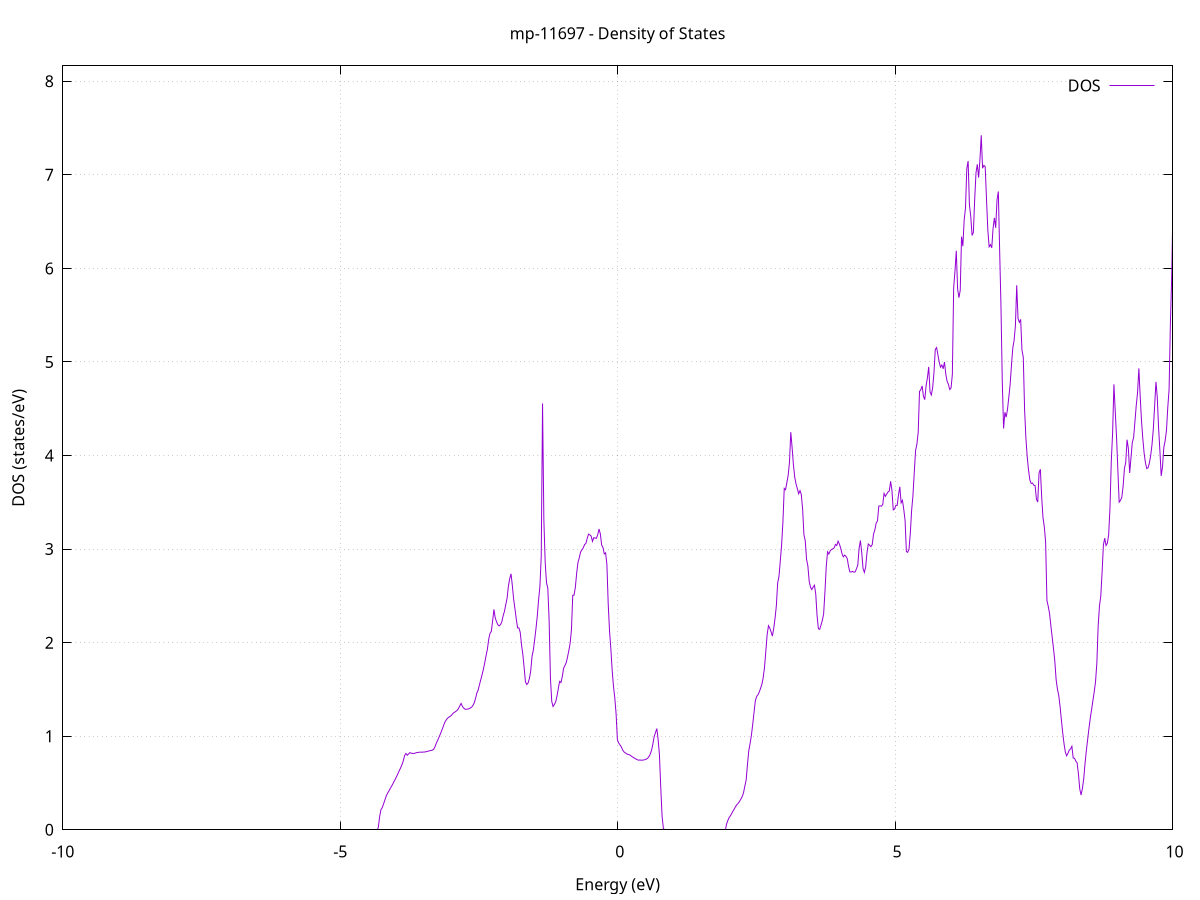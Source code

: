 set title 'mp-11697 - Density of States'
set xlabel 'Energy (eV)'
set ylabel 'DOS (states/eV)'
set grid
set xrange [-10:10]
set yrange [0:8.165]
set xzeroaxis lt -1
set terminal png size 800,600
set output 'mp-11697_dos_gnuplot.png'
plot '-' using 1:2 with lines title 'DOS'
-28.624600 0.000000
-28.600900 0.000000
-28.577200 0.000000
-28.553600 0.000000
-28.529900 0.000000
-28.506200 0.000000
-28.482500 0.000000
-28.458900 0.000000
-28.435200 0.000000
-28.411500 0.000000
-28.387800 0.000000
-28.364200 0.000000
-28.340500 0.000000
-28.316800 0.000000
-28.293200 0.000000
-28.269500 0.000000
-28.245800 0.000000
-28.222100 0.000000
-28.198500 0.000000
-28.174800 0.000000
-28.151100 0.000000
-28.127400 0.000000
-28.103800 0.000000
-28.080100 0.000000
-28.056400 0.000000
-28.032800 0.000000
-28.009100 0.000000
-27.985400 0.000000
-27.961700 0.000000
-27.938100 0.000000
-27.914400 0.000000
-27.890700 0.000000
-27.867000 0.000000
-27.843400 0.000000
-27.819700 0.000000
-27.796000 0.000000
-27.772400 0.000000
-27.748700 0.000000
-27.725000 0.000000
-27.701300 0.000000
-27.677700 0.000000
-27.654000 0.000000
-27.630300 0.000000
-27.606600 0.000000
-27.583000 0.000000
-27.559300 0.000000
-27.535600 0.000000
-27.512000 0.000000
-27.488300 0.000000
-27.464600 0.000000
-27.440900 0.000000
-27.417300 0.000000
-27.393600 0.000000
-27.369900 0.000000
-27.346200 0.000000
-27.322600 0.000000
-27.298900 0.000000
-27.275200 0.000000
-27.251600 0.000000
-27.227900 0.000000
-27.204200 0.000000
-27.180500 0.000000
-27.156900 0.000000
-27.133200 0.000000
-27.109500 0.000000
-27.085800 0.000000
-27.062200 0.000000
-27.038500 0.000000
-27.014800 0.000000
-26.991200 0.000000
-26.967500 0.000000
-26.943800 0.000000
-26.920100 0.000000
-26.896500 0.000000
-26.872800 0.000000
-26.849100 0.000000
-26.825400 0.000000
-26.801800 0.000000
-26.778100 0.000000
-26.754400 0.000000
-26.730800 0.000000
-26.707100 0.000000
-26.683400 0.000000
-26.659700 0.000000
-26.636100 0.000000
-26.612400 0.000000
-26.588700 0.000000
-26.565000 0.000000
-26.541400 0.000000
-26.517700 0.000000
-26.494000 0.000000
-26.470400 52.303200
-26.446700 75.667000
-26.423000 223.921600
-26.399300 141.230200
-26.375700 0.000000
-26.352000 0.000000
-26.328300 0.000000
-26.304600 0.000000
-26.281000 0.000000
-26.257300 0.000000
-26.233600 0.000000
-26.210000 0.000000
-26.186300 0.000000
-26.162600 0.000000
-26.138900 0.000000
-26.115300 0.000000
-26.091600 0.000000
-26.067900 0.000000
-26.044200 0.000000
-26.020600 0.000000
-25.996900 0.000000
-25.973200 0.000000
-25.949600 0.000000
-25.925900 0.000000
-25.902200 0.000000
-25.878500 0.000000
-25.854900 0.000000
-25.831200 0.000000
-25.807500 0.000000
-25.783800 0.000000
-25.760200 0.000000
-25.736500 0.000000
-25.712800 0.000000
-25.689100 0.000000
-25.665500 0.000000
-25.641800 0.000000
-25.618100 0.000000
-25.594500 0.000000
-25.570800 0.000000
-25.547100 0.000000
-25.523400 0.000000
-25.499800 0.000000
-25.476100 0.000000
-25.452400 0.000000
-25.428700 0.000000
-25.405100 0.000000
-25.381400 0.000000
-25.357700 0.000000
-25.334100 0.000000
-25.310400 0.000000
-25.286700 0.000000
-25.263000 0.000000
-25.239400 0.000000
-25.215700 0.000000
-25.192000 0.000000
-25.168300 0.000000
-25.144700 0.000000
-25.121000 0.000000
-25.097300 0.000000
-25.073700 0.000000
-25.050000 0.000000
-25.026300 0.000000
-25.002600 0.000000
-24.979000 0.000000
-24.955300 0.000000
-24.931600 0.000000
-24.907900 0.000000
-24.884300 0.000000
-24.860600 0.000000
-24.836900 0.000000
-24.813300 0.000000
-24.789600 0.000000
-24.765900 0.000000
-24.742200 0.000000
-24.718600 0.000000
-24.694900 0.000000
-24.671200 0.000000
-24.647500 0.000000
-24.623900 0.000000
-24.600200 0.000000
-24.576500 0.000000
-24.552900 0.000000
-24.529200 0.000000
-24.505500 0.000000
-24.481800 0.000000
-24.458200 0.000000
-24.434500 0.000000
-24.410800 0.000000
-24.387100 0.000000
-24.363500 0.000000
-24.339800 0.000000
-24.316100 0.000000
-24.292500 0.000000
-24.268800 0.000000
-24.245100 0.000000
-24.221400 0.000000
-24.197800 0.000000
-24.174100 0.000000
-24.150400 0.000000
-24.126700 0.000000
-24.103100 0.000000
-24.079400 0.000000
-24.055700 0.000000
-24.032100 0.000000
-24.008400 0.000000
-23.984700 0.000000
-23.961000 0.000000
-23.937400 0.000000
-23.913700 0.000000
-23.890000 0.000000
-23.866300 0.000000
-23.842700 0.000000
-23.819000 0.000000
-23.795300 0.000000
-23.771700 0.000000
-23.748000 0.000000
-23.724300 0.000000
-23.700600 0.000000
-23.677000 0.000000
-23.653300 0.000000
-23.629600 0.000000
-23.605900 0.000000
-23.582300 0.000000
-23.558600 0.000000
-23.534900 0.000000
-23.511300 0.000000
-23.487600 0.000000
-23.463900 0.000000
-23.440200 0.000000
-23.416600 0.000000
-23.392900 0.000000
-23.369200 0.000000
-23.345500 0.000000
-23.321900 0.000000
-23.298200 0.000000
-23.274500 0.000000
-23.250900 0.000000
-23.227200 0.000000
-23.203500 0.000000
-23.179800 0.000000
-23.156200 0.000000
-23.132500 0.000000
-23.108800 0.000000
-23.085100 0.000000
-23.061500 0.000000
-23.037800 0.000000
-23.014100 0.000000
-22.990500 0.000000
-22.966800 0.000000
-22.943100 0.000000
-22.919400 0.000000
-22.895800 0.000000
-22.872100 0.000000
-22.848400 0.000000
-22.824700 0.000000
-22.801100 0.000000
-22.777400 0.000000
-22.753700 0.000000
-22.730000 0.000000
-22.706400 0.000000
-22.682700 0.000000
-22.659000 0.000000
-22.635400 0.000000
-22.611700 0.000000
-22.588000 0.000000
-22.564300 0.000000
-22.540700 0.000000
-22.517000 0.000000
-22.493300 0.000000
-22.469600 0.000000
-22.446000 0.000000
-22.422300 0.000000
-22.398600 0.000000
-22.375000 0.000000
-22.351300 0.000000
-22.327600 0.000000
-22.303900 0.000000
-22.280300 0.000000
-22.256600 0.000000
-22.232900 0.000000
-22.209200 0.000000
-22.185600 0.000000
-22.161900 0.000000
-22.138200 0.000000
-22.114600 0.000000
-22.090900 0.000000
-22.067200 0.000000
-22.043500 0.000000
-22.019900 0.000000
-21.996200 0.000000
-21.972500 0.000000
-21.948800 0.000000
-21.925200 0.000000
-21.901500 0.000000
-21.877800 0.000000
-21.854200 0.000000
-21.830500 0.000000
-21.806800 0.000000
-21.783100 0.000000
-21.759500 0.000000
-21.735800 0.000000
-21.712100 0.000000
-21.688400 0.000000
-21.664800 0.000000
-21.641100 0.000000
-21.617400 0.000000
-21.593800 0.000000
-21.570100 0.000000
-21.546400 0.000000
-21.522700 0.000000
-21.499100 0.000000
-21.475400 0.000000
-21.451700 0.000000
-21.428000 0.000000
-21.404400 0.000000
-21.380700 0.000000
-21.357000 0.000000
-21.333400 0.000000
-21.309700 0.000000
-21.286000 0.000000
-21.262300 0.000000
-21.238700 0.000000
-21.215000 0.000000
-21.191300 0.000000
-21.167600 0.000000
-21.144000 0.000000
-21.120300 0.000000
-21.096600 0.000000
-21.073000 0.000000
-21.049300 0.000000
-21.025600 0.000000
-21.001900 0.000000
-20.978300 0.000000
-20.954600 0.000000
-20.930900 0.000000
-20.907200 0.000000
-20.883600 0.000000
-20.859900 0.000000
-20.836200 0.000000
-20.812600 0.000000
-20.788900 0.000000
-20.765200 0.000000
-20.741500 0.000000
-20.717900 0.000000
-20.694200 0.000000
-20.670500 0.000000
-20.646800 0.000000
-20.623200 0.000000
-20.599500 0.000000
-20.575800 0.000000
-20.552200 0.000000
-20.528500 0.000000
-20.504800 0.000000
-20.481100 0.000000
-20.457500 0.000000
-20.433800 0.000000
-20.410100 0.000000
-20.386400 0.000000
-20.362800 0.000000
-20.339100 0.000000
-20.315400 0.000000
-20.291800 0.000000
-20.268100 0.000000
-20.244400 0.000000
-20.220700 0.000000
-20.197100 0.000000
-20.173400 0.000000
-20.149700 0.000000
-20.126000 0.000000
-20.102400 0.000000
-20.078700 0.000000
-20.055000 0.000000
-20.031400 0.000000
-20.007700 0.000000
-19.984000 0.000000
-19.960300 0.000000
-19.936700 0.000000
-19.913000 0.000000
-19.889300 0.000000
-19.865600 0.000000
-19.842000 0.000000
-19.818300 0.000000
-19.794600 0.000000
-19.770900 0.000000
-19.747300 0.000000
-19.723600 0.000000
-19.699900 0.000000
-19.676300 0.000000
-19.652600 0.000000
-19.628900 0.000000
-19.605200 0.000000
-19.581600 0.000000
-19.557900 0.000000
-19.534200 0.000000
-19.510500 0.000000
-19.486900 0.000000
-19.463200 0.000000
-19.439500 0.000000
-19.415900 0.000000
-19.392200 0.000000
-19.368500 0.000000
-19.344800 0.000000
-19.321200 0.000000
-19.297500 0.000000
-19.273800 0.000000
-19.250100 0.000000
-19.226500 0.000000
-19.202800 0.000000
-19.179100 0.000000
-19.155500 0.000000
-19.131800 0.000000
-19.108100 0.000000
-19.084400 0.000000
-19.060800 0.000000
-19.037100 0.000000
-19.013400 0.000000
-18.989700 0.000000
-18.966100 0.000000
-18.942400 0.000000
-18.918700 0.000000
-18.895100 0.000000
-18.871400 0.000000
-18.847700 0.000000
-18.824000 0.000000
-18.800400 0.000000
-18.776700 0.000000
-18.753000 0.000000
-18.729300 0.000000
-18.705700 0.000000
-18.682000 0.000000
-18.658300 0.000000
-18.634700 0.000000
-18.611000 0.000000
-18.587300 0.000000
-18.563600 0.000000
-18.540000 0.000000
-18.516300 0.000000
-18.492600 0.000000
-18.468900 0.000000
-18.445300 0.000000
-18.421600 0.000000
-18.397900 0.000000
-18.374300 0.000000
-18.350600 0.000000
-18.326900 0.000000
-18.303200 0.000000
-18.279600 0.000000
-18.255900 0.000000
-18.232200 0.000000
-18.208500 0.000000
-18.184900 0.000000
-18.161200 0.000000
-18.137500 0.000000
-18.113900 0.000000
-18.090200 0.000000
-18.066500 0.000000
-18.042800 0.000000
-18.019200 0.000000
-17.995500 0.000000
-17.971800 0.000000
-17.948100 0.000000
-17.924500 0.000000
-17.900800 0.000000
-17.877100 0.000000
-17.853500 0.000000
-17.829800 0.000000
-17.806100 0.000000
-17.782400 0.000000
-17.758800 0.000000
-17.735100 0.000000
-17.711400 0.000000
-17.687700 0.000000
-17.664100 0.000000
-17.640400 0.000000
-17.616700 0.000000
-17.593100 0.000000
-17.569400 0.000000
-17.545700 0.000000
-17.522000 0.000000
-17.498400 0.000000
-17.474700 0.000000
-17.451000 0.000000
-17.427300 0.000000
-17.403700 0.000000
-17.380000 0.000000
-17.356300 0.000000
-17.332700 0.000000
-17.309000 0.000000
-17.285300 0.000000
-17.261600 0.000000
-17.238000 0.000000
-17.214300 0.000000
-17.190600 0.000000
-17.166900 0.000000
-17.143300 0.000000
-17.119600 0.000000
-17.095900 0.000000
-17.072300 0.000000
-17.048600 0.000000
-17.024900 0.000000
-17.001200 0.000000
-16.977600 0.000000
-16.953900 0.000000
-16.930200 0.000000
-16.906500 0.000000
-16.882900 0.000000
-16.859200 0.000000
-16.835500 0.000000
-16.811800 0.000000
-16.788200 0.000000
-16.764500 0.000000
-16.740800 0.000000
-16.717200 0.000000
-16.693500 0.000000
-16.669800 0.000000
-16.646100 0.000000
-16.622500 0.000000
-16.598800 0.000000
-16.575100 0.000000
-16.551400 0.000000
-16.527800 0.000000
-16.504100 0.000000
-16.480400 0.000000
-16.456800 0.000000
-16.433100 0.000000
-16.409400 0.000000
-16.385700 0.000000
-16.362100 0.000000
-16.338400 0.000000
-16.314700 0.000000
-16.291000 0.000000
-16.267400 0.000000
-16.243700 0.000000
-16.220000 0.000000
-16.196400 0.000000
-16.172700 0.000000
-16.149000 0.000000
-16.125300 0.000000
-16.101700 0.000000
-16.078000 0.000000
-16.054300 0.000000
-16.030600 0.000000
-16.007000 0.000000
-15.983300 0.000000
-15.959600 0.000000
-15.936000 0.000000
-15.912300 0.000000
-15.888600 0.000000
-15.864900 0.000000
-15.841300 0.000000
-15.817600 0.000000
-15.793900 0.000000
-15.770200 0.000000
-15.746600 0.000000
-15.722900 0.000000
-15.699200 0.000000
-15.675600 0.000000
-15.651900 0.000000
-15.628200 0.000000
-15.604500 0.000000
-15.580900 0.000000
-15.557200 0.000000
-15.533500 0.000000
-15.509800 0.000000
-15.486200 0.000000
-15.462500 0.000000
-15.438800 0.000000
-15.415200 0.000000
-15.391500 0.000000
-15.367800 0.000000
-15.344100 0.000000
-15.320500 0.000000
-15.296800 0.000000
-15.273100 0.000000
-15.249400 0.000000
-15.225800 0.000000
-15.202100 0.000000
-15.178400 0.000000
-15.154800 0.000000
-15.131100 0.000000
-15.107400 0.000000
-15.083700 0.000000
-15.060100 0.000000
-15.036400 0.000000
-15.012700 0.000000
-14.989000 0.000000
-14.965400 0.000000
-14.941700 0.000000
-14.918000 0.000000
-14.894400 0.000000
-14.870700 0.000000
-14.847000 0.000000
-14.823300 0.000000
-14.799700 0.000000
-14.776000 0.000000
-14.752300 0.000000
-14.728600 0.000000
-14.705000 0.000000
-14.681300 0.000000
-14.657600 0.000000
-14.634000 0.000000
-14.610300 0.000000
-14.586600 0.000000
-14.562900 0.000000
-14.539300 0.000000
-14.515600 0.000000
-14.491900 0.000000
-14.468200 0.000000
-14.444600 0.000000
-14.420900 0.000000
-14.397200 0.000000
-14.373600 0.000000
-14.349900 0.000000
-14.326200 0.000000
-14.302500 0.000000
-14.278900 0.000000
-14.255200 0.000000
-14.231500 0.000000
-14.207800 0.000000
-14.184200 0.000000
-14.160500 0.000000
-14.136800 0.000000
-14.113200 0.000000
-14.089500 0.000000
-14.065800 0.000000
-14.042100 0.000000
-14.018500 0.000000
-13.994800 0.000000
-13.971100 0.000000
-13.947400 0.000000
-13.923800 0.000000
-13.900100 0.000000
-13.876400 0.000000
-13.852800 0.000000
-13.829100 0.000000
-13.805400 0.000000
-13.781700 0.000000
-13.758100 0.000000
-13.734400 0.000000
-13.710700 0.000000
-13.687000 0.000000
-13.663400 0.000000
-13.639700 0.000000
-13.616000 0.000000
-13.592300 0.000000
-13.568700 0.000000
-13.545000 0.000000
-13.521300 0.000000
-13.497700 0.000000
-13.474000 0.000000
-13.450300 0.000000
-13.426600 0.000000
-13.403000 0.000000
-13.379300 0.000000
-13.355600 0.000000
-13.331900 0.000000
-13.308300 0.000000
-13.284600 0.000000
-13.260900 0.000000
-13.237300 0.000000
-13.213600 0.000000
-13.189900 0.000000
-13.166200 0.000000
-13.142600 0.000000
-13.118900 0.000000
-13.095200 0.000000
-13.071500 0.000000
-13.047900 0.000000
-13.024200 0.000000
-13.000500 0.000000
-12.976900 0.000000
-12.953200 0.000000
-12.929500 0.000000
-12.905800 0.000000
-12.882200 0.000000
-12.858500 0.000000
-12.834800 0.000000
-12.811100 0.000000
-12.787500 0.000000
-12.763800 0.000000
-12.740100 0.000000
-12.716500 0.000000
-12.692800 0.000000
-12.669100 0.000000
-12.645400 0.000000
-12.621800 0.000000
-12.598100 0.000000
-12.574400 0.000000
-12.550700 0.000000
-12.527100 0.000000
-12.503400 0.000000
-12.479700 0.000000
-12.456100 0.000000
-12.432400 0.000000
-12.408700 0.000000
-12.385000 0.000000
-12.361400 0.000000
-12.337700 0.000000
-12.314000 0.000000
-12.290300 0.000000
-12.266700 0.000000
-12.243000 0.000000
-12.219300 0.000000
-12.195700 0.000000
-12.172000 0.000000
-12.148300 0.000000
-12.124600 0.000000
-12.101000 0.000000
-12.077300 0.000000
-12.053600 0.000000
-12.029900 0.000000
-12.006300 0.000000
-11.982600 0.000000
-11.958900 0.000000
-11.935300 0.000000
-11.911600 0.000000
-11.887900 0.000000
-11.864200 0.000000
-11.840600 0.000000
-11.816900 0.000000
-11.793200 0.000000
-11.769500 0.000000
-11.745900 0.000000
-11.722200 0.000000
-11.698500 0.000000
-11.674900 0.000000
-11.651200 0.000000
-11.627500 0.000000
-11.603800 0.000000
-11.580200 0.000000
-11.556500 0.000000
-11.532800 0.000000
-11.509100 0.000000
-11.485500 0.000000
-11.461800 0.000000
-11.438100 0.000000
-11.414500 0.000000
-11.390800 0.000000
-11.367100 0.000000
-11.343400 0.000000
-11.319800 0.000000
-11.296100 0.000000
-11.272400 0.000000
-11.248700 0.000000
-11.225100 0.000000
-11.201400 0.000000
-11.177700 0.000000
-11.154100 0.000000
-11.130400 0.000000
-11.106700 0.000000
-11.083000 0.000000
-11.059400 0.000000
-11.035700 0.000000
-11.012000 0.000000
-10.988300 0.000000
-10.964700 0.000000
-10.941000 0.000000
-10.917300 0.000000
-10.893700 0.000000
-10.870000 0.000000
-10.846300 0.000000
-10.822600 0.000000
-10.799000 0.000000
-10.775300 0.000000
-10.751600 0.000000
-10.727900 0.000000
-10.704300 0.000000
-10.680600 0.000000
-10.656900 0.000000
-10.633200 0.000000
-10.609600 0.000000
-10.585900 0.000000
-10.562200 0.000000
-10.538600 0.000000
-10.514900 0.000000
-10.491200 0.000000
-10.467500 0.000000
-10.443900 0.000000
-10.420200 0.000000
-10.396500 0.000000
-10.372800 0.000000
-10.349200 0.000000
-10.325500 0.000000
-10.301800 0.000000
-10.278200 0.000000
-10.254500 0.000000
-10.230800 0.000000
-10.207100 0.000000
-10.183500 0.000000
-10.159800 0.000000
-10.136100 0.000000
-10.112400 0.000000
-10.088800 0.000000
-10.065100 0.000000
-10.041400 0.000000
-10.017800 0.000000
-9.994100 0.000000
-9.970400 0.000000
-9.946700 0.000000
-9.923100 0.000000
-9.899400 0.000000
-9.875700 0.000000
-9.852000 0.000000
-9.828400 0.000000
-9.804700 0.000000
-9.781000 0.000000
-9.757400 0.000000
-9.733700 0.000000
-9.710000 0.000000
-9.686300 0.000000
-9.662700 0.000000
-9.639000 0.000000
-9.615300 0.000000
-9.591600 0.000000
-9.568000 0.000000
-9.544300 0.000000
-9.520600 0.000000
-9.497000 0.000000
-9.473300 0.000000
-9.449600 0.000000
-9.425900 0.000000
-9.402300 0.000000
-9.378600 0.000000
-9.354900 0.000000
-9.331200 0.000000
-9.307600 0.000000
-9.283900 0.000000
-9.260200 0.000000
-9.236600 0.000000
-9.212900 0.000000
-9.189200 0.000000
-9.165500 0.000000
-9.141900 0.000000
-9.118200 0.000000
-9.094500 0.000000
-9.070800 0.000000
-9.047200 0.000000
-9.023500 0.000000
-8.999800 0.000000
-8.976200 0.000000
-8.952500 0.000000
-8.928800 0.000000
-8.905100 0.000000
-8.881500 0.000000
-8.857800 0.000000
-8.834100 0.000000
-8.810400 0.000000
-8.786800 0.000000
-8.763100 0.000000
-8.739400 0.000000
-8.715800 0.000000
-8.692100 0.000000
-8.668400 0.000000
-8.644700 0.000000
-8.621100 0.000000
-8.597400 0.000000
-8.573700 0.000000
-8.550000 0.000000
-8.526400 0.000000
-8.502700 0.000000
-8.479000 0.000000
-8.455400 0.000000
-8.431700 0.000000
-8.408000 0.000000
-8.384300 0.000000
-8.360700 0.000000
-8.337000 0.000000
-8.313300 0.000000
-8.289600 0.000000
-8.266000 0.000000
-8.242300 0.000000
-8.218600 0.000000
-8.195000 0.000000
-8.171300 0.000000
-8.147600 0.000000
-8.123900 0.000000
-8.100300 0.000000
-8.076600 0.000000
-8.052900 0.000000
-8.029200 0.000000
-8.005600 0.000000
-7.981900 0.000000
-7.958200 0.000000
-7.934600 0.000000
-7.910900 0.000000
-7.887200 0.000000
-7.863500 0.000000
-7.839900 0.000000
-7.816200 0.000000
-7.792500 0.000000
-7.768800 0.000000
-7.745200 0.000000
-7.721500 0.000000
-7.697800 0.000000
-7.674100 0.000000
-7.650500 0.000000
-7.626800 0.000000
-7.603100 0.000000
-7.579500 0.000000
-7.555800 0.000000
-7.532100 0.000000
-7.508400 0.000000
-7.484800 0.000000
-7.461100 0.000000
-7.437400 0.000000
-7.413700 0.000000
-7.390100 0.000000
-7.366400 0.000000
-7.342700 0.000000
-7.319100 0.000000
-7.295400 0.000000
-7.271700 0.000000
-7.248000 0.000000
-7.224400 0.000000
-7.200700 0.000000
-7.177000 0.000000
-7.153300 0.000000
-7.129700 0.000000
-7.106000 0.000000
-7.082300 0.000000
-7.058700 0.000000
-7.035000 0.000000
-7.011300 0.000000
-6.987600 0.000000
-6.964000 0.000000
-6.940300 0.000000
-6.916600 0.000000
-6.892900 0.000000
-6.869300 0.000000
-6.845600 0.000000
-6.821900 0.000000
-6.798300 0.000000
-6.774600 0.000000
-6.750900 0.000000
-6.727200 0.000000
-6.703600 0.000000
-6.679900 0.000000
-6.656200 0.000000
-6.632500 0.000000
-6.608900 0.000000
-6.585200 0.000000
-6.561500 0.000000
-6.537900 0.000000
-6.514200 0.000000
-6.490500 0.000000
-6.466800 0.000000
-6.443200 0.000000
-6.419500 0.000000
-6.395800 0.000000
-6.372100 0.000000
-6.348500 0.000000
-6.324800 0.000000
-6.301100 0.000000
-6.277500 0.000000
-6.253800 0.000000
-6.230100 0.000000
-6.206400 0.000000
-6.182800 0.000000
-6.159100 0.000000
-6.135400 0.000000
-6.111700 0.000000
-6.088100 0.000000
-6.064400 0.000000
-6.040700 0.000000
-6.017100 0.000000
-5.993400 0.000000
-5.969700 0.000000
-5.946000 0.000000
-5.922400 0.000000
-5.898700 0.000000
-5.875000 0.000000
-5.851300 0.000000
-5.827700 0.000000
-5.804000 0.000000
-5.780300 0.000000
-5.756700 0.000000
-5.733000 0.000000
-5.709300 0.000000
-5.685600 0.000000
-5.662000 0.000000
-5.638300 0.000000
-5.614600 0.000000
-5.590900 0.000000
-5.567300 0.000000
-5.543600 0.000000
-5.519900 0.000000
-5.496300 0.000000
-5.472600 0.000000
-5.448900 0.000000
-5.425200 0.000000
-5.401600 0.000000
-5.377900 0.000000
-5.354200 0.000000
-5.330500 0.000000
-5.306900 0.000000
-5.283200 0.000000
-5.259500 0.000000
-5.235900 0.000000
-5.212200 0.000000
-5.188500 0.000000
-5.164800 0.000000
-5.141200 0.000000
-5.117500 0.000000
-5.093800 0.000000
-5.070100 0.000000
-5.046500 0.000000
-5.022800 0.000000
-4.999100 0.000000
-4.975500 0.000000
-4.951800 0.000000
-4.928100 0.000000
-4.904400 0.000000
-4.880800 0.000000
-4.857100 0.000000
-4.833400 0.000000
-4.809700 0.000000
-4.786100 0.000000
-4.762400 0.000000
-4.738700 0.000000
-4.715000 0.000000
-4.691400 0.000000
-4.667700 0.000000
-4.644000 0.000000
-4.620400 0.000000
-4.596700 0.000000
-4.573000 0.000000
-4.549300 0.000000
-4.525700 0.000000
-4.502000 0.000000
-4.478300 0.000000
-4.454600 0.000000
-4.431000 0.000000
-4.407300 0.000000
-4.383600 0.000000
-4.360000 0.000000
-4.336300 0.000000
-4.312600 0.028300
-4.288900 0.143700
-4.265300 0.215900
-4.241600 0.236900
-4.217900 0.278200
-4.194200 0.320400
-4.170600 0.360800
-4.146900 0.390400
-4.123200 0.413900
-4.099600 0.439800
-4.075900 0.464500
-4.052200 0.489800
-4.028500 0.517500
-4.004900 0.544400
-3.981200 0.572900
-3.957500 0.603300
-3.933800 0.634000
-3.910200 0.663800
-3.886500 0.696600
-3.862800 0.738100
-3.839200 0.794100
-3.815500 0.815700
-3.791800 0.796600
-3.768100 0.810400
-3.744500 0.824300
-3.720800 0.819000
-3.697100 0.816300
-3.673400 0.815800
-3.649800 0.819200
-3.626100 0.823900
-3.602400 0.826800
-3.578800 0.828500
-3.555100 0.829700
-3.531400 0.829300
-3.507700 0.830300
-3.484100 0.831100
-3.460400 0.833300
-3.436700 0.837100
-3.413000 0.841000
-3.389400 0.844000
-3.365700 0.847500
-3.342000 0.850700
-3.318400 0.858000
-3.294700 0.882400
-3.271000 0.920400
-3.247300 0.952800
-3.223700 0.984000
-3.200000 1.016500
-3.176300 1.051700
-3.152600 1.087200
-3.129000 1.128300
-3.105300 1.159700
-3.081600 1.181100
-3.058000 1.196600
-3.034300 1.207100
-3.010600 1.215600
-2.986900 1.229300
-2.963300 1.246400
-2.939600 1.255900
-2.915900 1.265700
-2.892200 1.276100
-2.868600 1.296600
-2.844900 1.324500
-2.821200 1.350400
-2.797600 1.318000
-2.773900 1.300200
-2.750200 1.289200
-2.726500 1.288100
-2.702900 1.289800
-2.679200 1.294200
-2.655500 1.301400
-2.631800 1.311100
-2.608200 1.328300
-2.584500 1.357000
-2.560800 1.404000
-2.537200 1.462500
-2.513500 1.494200
-2.489800 1.551100
-2.466100 1.605700
-2.442500 1.658000
-2.418800 1.718300
-2.395100 1.784900
-2.371400 1.860600
-2.347800 1.929000
-2.324100 2.035500
-2.300400 2.099200
-2.276800 2.120500
-2.253100 2.232700
-2.229400 2.355500
-2.205700 2.263600
-2.182100 2.222900
-2.158400 2.191100
-2.134700 2.179100
-2.111000 2.192800
-2.087400 2.222800
-2.063700 2.287800
-2.040000 2.334300
-2.016400 2.406200
-1.992700 2.474200
-1.969000 2.603600
-1.945300 2.684000
-1.921700 2.736200
-1.898000 2.612300
-1.874300 2.463100
-1.850600 2.362200
-1.827000 2.253800
-1.803300 2.158500
-1.779600 2.157800
-1.755900 2.110700
-1.732300 1.977700
-1.708600 1.873800
-1.684900 1.730600
-1.661300 1.580400
-1.637600 1.552200
-1.613900 1.569500
-1.590200 1.616800
-1.566600 1.697500
-1.542900 1.853800
-1.519200 1.920300
-1.495500 2.032500
-1.471900 2.150700
-1.448200 2.285900
-1.424500 2.458100
-1.400900 2.603600
-1.377200 2.921800
-1.353500 4.556900
-1.329800 3.314100
-1.306200 2.861500
-1.282500 2.642200
-1.258800 2.582300
-1.235100 2.242400
-1.211500 1.626300
-1.187800 1.372700
-1.164100 1.317300
-1.140500 1.340100
-1.116800 1.366900
-1.093100 1.429000
-1.069400 1.510400
-1.045800 1.585800
-1.022100 1.573100
-0.998400 1.634700
-0.974700 1.724400
-0.951100 1.754500
-0.927400 1.785300
-0.903700 1.845400
-0.880100 1.913800
-0.856400 1.992200
-0.832700 2.136800
-0.809000 2.506000
-0.785400 2.508100
-0.761700 2.594700
-0.738000 2.746300
-0.714300 2.859400
-0.690700 2.909500
-0.667000 2.970900
-0.643300 2.991200
-0.619700 3.014000
-0.596000 3.048400
-0.572300 3.060400
-0.548600 3.114200
-0.525000 3.160400
-0.501300 3.152200
-0.477600 3.139300
-0.453900 3.081800
-0.430300 3.122200
-0.406600 3.118400
-0.382900 3.115000
-0.359300 3.152700
-0.335600 3.214700
-0.311900 3.163100
-0.288200 3.043500
-0.264600 3.018300
-0.240900 2.948500
-0.217200 2.960300
-0.193500 2.833400
-0.169900 2.411400
-0.146200 2.126000
-0.122500 1.934500
-0.098900 1.704900
-0.075200 1.533700
-0.051500 1.409900
-0.027800 1.236300
-0.004200 0.961300
0.019500 0.925600
0.043200 0.906700
0.066900 0.884900
0.090500 0.852400
0.114200 0.832600
0.137900 0.821400
0.161500 0.812500
0.185200 0.805700
0.208900 0.802500
0.232600 0.793700
0.256200 0.783600
0.279900 0.774000
0.303600 0.765300
0.327300 0.757300
0.350900 0.749700
0.374600 0.743800
0.398300 0.745900
0.421900 0.743500
0.445600 0.744200
0.469300 0.746000
0.493000 0.749300
0.516600 0.755000
0.540300 0.764100
0.564000 0.782200
0.587700 0.809000
0.611300 0.850900
0.635000 0.915900
0.658700 0.996600
0.682300 1.039900
0.706000 1.081700
0.729700 0.963100
0.753400 0.801300
0.777000 0.452400
0.800700 0.146600
0.824400 0.013100
0.848100 0.000000
0.871700 0.000000
0.895400 0.000000
0.919100 0.000000
0.942700 0.000000
0.966400 0.000000
0.990100 0.000000
1.013800 0.000000
1.037400 0.000000
1.061100 0.000000
1.084800 0.000000
1.108500 0.000000
1.132100 0.000000
1.155800 0.000000
1.179500 0.000000
1.203200 0.000000
1.226800 0.000000
1.250500 0.000000
1.274200 0.000000
1.297800 0.000000
1.321500 0.000000
1.345200 0.000000
1.368900 0.000000
1.392500 0.000000
1.416200 0.000000
1.439900 0.000000
1.463600 0.000000
1.487200 0.000000
1.510900 0.000000
1.534600 0.000000
1.558200 0.000000
1.581900 0.000000
1.605600 0.000000
1.629300 0.000000
1.652900 0.000000
1.676600 0.000000
1.700300 0.000000
1.724000 0.000000
1.747600 0.000000
1.771300 0.000000
1.795000 0.000000
1.818600 0.000000
1.842300 0.000000
1.866000 0.000000
1.889700 0.000000
1.913300 0.000000
1.937000 0.000000
1.960700 0.055300
1.984400 0.096400
2.008000 0.130400
2.031700 0.148400
2.055400 0.173800
2.079000 0.199600
2.102700 0.223500
2.126400 0.248400
2.150100 0.268700
2.173700 0.284400
2.197400 0.303500
2.221100 0.328600
2.244800 0.354700
2.268400 0.394600
2.292100 0.466000
2.315800 0.530700
2.339400 0.695300
2.363100 0.844200
2.386800 0.921700
2.410500 1.008200
2.434100 1.125500
2.457800 1.252900
2.481500 1.378800
2.505200 1.425100
2.528800 1.443000
2.552500 1.472200
2.576200 1.512900
2.599800 1.555800
2.623500 1.628300
2.647200 1.738000
2.670900 1.910300
2.694500 2.086700
2.718200 2.181600
2.741900 2.155300
2.765600 2.115700
2.789200 2.069800
2.812900 2.153400
2.836600 2.260100
2.860200 2.392800
2.883900 2.636800
2.907600 2.707200
2.931300 2.872400
2.954900 3.043200
2.978600 3.286500
3.002300 3.648800
3.026000 3.635100
3.049600 3.709700
3.073300 3.788200
3.097000 3.929200
3.120600 4.249900
3.144300 4.085700
3.168000 3.899900
3.191700 3.767800
3.215300 3.696500
3.239000 3.644900
3.262700 3.591200
3.286400 3.625800
3.310000 3.582500
3.333700 3.430500
3.357400 3.152600
3.381000 3.090200
3.404700 2.889800
3.428400 2.819200
3.452100 2.657200
3.475700 2.592800
3.499400 2.567600
3.523100 2.593000
3.546800 2.614400
3.570400 2.519700
3.594100 2.290400
3.617800 2.149200
3.641400 2.142700
3.665100 2.188300
3.688800 2.238500
3.712500 2.307200
3.736100 2.542800
3.759800 2.815900
3.783500 2.971200
3.807200 2.947700
3.830800 2.982100
3.854500 2.995700
3.878200 3.002700
3.901800 3.013100
3.925500 3.050000
3.949200 3.038400
3.972900 3.085100
3.996500 3.054100
4.020200 3.009100
4.043900 2.950400
4.067600 2.916800
4.091200 2.935700
4.114900 2.921900
4.138600 2.897300
4.162300 2.811700
4.185900 2.756500
4.209600 2.755500
4.233300 2.761900
4.256900 2.753500
4.280600 2.757200
4.304300 2.789600
4.328000 2.828500
4.351600 3.008300
4.375300 3.092400
4.399000 2.964400
4.422700 2.793600
4.446300 2.750300
4.470000 2.807100
4.493700 2.960400
4.517300 3.054500
4.541000 3.041200
4.564700 3.026100
4.588400 3.048600
4.612000 3.160100
4.635700 3.206000
4.659400 3.277700
4.683100 3.302000
4.706700 3.459400
4.730400 3.462100
4.754100 3.458600
4.777700 3.475800
4.801400 3.595500
4.825100 3.564100
4.848800 3.587500
4.872400 3.609700
4.896100 3.621900
4.919800 3.724500
4.943500 3.629200
4.967100 3.418900
4.990800 3.428600
5.014500 3.468800
5.038100 3.467100
5.061800 3.581500
5.085500 3.666100
5.109200 3.494500
5.132800 3.521600
5.156500 3.425700
5.180200 3.306800
5.203900 2.973400
5.227500 2.965400
5.251200 2.998600
5.274900 3.171700
5.298500 3.415400
5.322200 3.571300
5.345900 3.819500
5.369600 4.053500
5.393200 4.120000
5.416900 4.248800
5.440600 4.684200
5.464300 4.705200
5.487900 4.744400
5.511600 4.633900
5.535300 4.597400
5.558900 4.745500
5.582600 4.829800
5.606300 4.947700
5.630000 4.680700
5.653600 4.647400
5.677300 4.723600
5.701000 4.885900
5.724700 5.133600
5.748300 5.154300
5.772000 5.076500
5.795700 4.998400
5.819300 4.944000
5.843000 4.967900
5.866700 4.927100
5.890400 4.999300
5.914000 4.871200
5.937700 4.793000
5.961400 4.761400
5.985100 4.705400
6.008700 4.722300
6.032400 4.866000
6.056100 5.792200
6.079700 5.971500
6.103400 6.188300
6.127100 5.780700
6.150800 5.687500
6.174400 5.765400
6.198100 6.339900
6.221800 6.237800
6.245500 6.518900
6.269100 6.643500
6.292800 7.067100
6.316500 7.147900
6.340100 6.678300
6.363800 6.558400
6.387500 6.352400
6.411200 6.384900
6.434800 6.736600
6.458500 7.022900
6.482200 7.113100
6.505900 6.970600
6.529500 7.162500
6.553200 7.423100
6.576900 7.071400
6.600500 7.101600
6.624200 7.087600
6.647900 6.740900
6.671600 6.411700
6.695200 6.231400
6.718900 6.254100
6.742600 6.220100
6.766300 6.427400
6.789900 6.540700
6.813600 6.433800
6.837300 6.732900
6.860900 6.822700
6.884600 6.198100
6.908300 5.604900
6.932000 4.797100
6.955600 4.289100
6.979300 4.462900
7.003000 4.410000
7.026700 4.495600
7.050300 4.625400
7.074000 4.760200
7.097700 4.964700
7.121400 5.148100
7.145000 5.230800
7.168700 5.384900
7.192400 5.819700
7.216000 5.464400
7.239700 5.423900
7.263400 5.455200
7.287100 5.127100
7.310700 5.050100
7.334400 4.490400
7.358100 4.183900
7.381800 3.985100
7.405400 3.842200
7.429100 3.739300
7.452800 3.702300
7.476400 3.706600
7.500100 3.682700
7.523800 3.678700
7.547500 3.534400
7.571100 3.502600
7.594800 3.812100
7.618500 3.853400
7.642200 3.558400
7.665800 3.337100
7.689500 3.238400
7.713200 3.078300
7.736800 2.451300
7.760500 2.388300
7.784200 2.312100
7.807900 2.181600
7.831500 2.059700
7.855200 1.938300
7.878900 1.804100
7.902600 1.604900
7.926200 1.504000
7.949900 1.436500
7.973600 1.320700
7.997200 1.176300
8.020900 1.039100
8.044600 0.921600
8.068300 0.831400
8.091900 0.790600
8.115600 0.816700
8.139300 0.852300
8.163000 0.863800
8.186600 0.892700
8.210300 0.767200
8.234000 0.764100
8.257600 0.734500
8.281300 0.714800
8.305000 0.595500
8.328700 0.435800
8.352300 0.371300
8.376000 0.439400
8.399700 0.544200
8.423400 0.706300
8.447000 0.844400
8.470700 0.963600
8.494400 1.084200
8.518000 1.192100
8.541700 1.283900
8.565400 1.378800
8.589100 1.474600
8.612700 1.581800
8.636400 1.779500
8.660100 2.174400
8.683800 2.391900
8.707400 2.496600
8.731100 2.752700
8.754800 3.045600
8.778400 3.117000
8.802100 3.038200
8.825800 3.063200
8.849500 3.155000
8.873100 3.438400
8.896800 3.939700
8.920500 4.239700
8.944200 4.761700
8.967800 4.474900
8.991500 4.199900
9.015200 3.845500
9.038800 3.502100
9.062500 3.520500
9.086200 3.552400
9.109900 3.672100
9.133500 3.861900
9.157200 3.925400
9.180900 4.169300
9.204600 4.076400
9.228200 3.814600
9.251900 3.975400
9.275600 4.141300
9.299200 4.190500
9.322900 4.360600
9.346600 4.534500
9.370300 4.671400
9.393900 4.931900
9.417600 4.636300
9.441300 4.372000
9.465000 4.181100
9.488600 4.025300
9.512300 3.923200
9.536000 3.860900
9.559600 3.869100
9.583300 3.920100
9.607000 4.000000
9.630700 4.117900
9.654300 4.282700
9.678000 4.528600
9.701700 4.788100
9.725400 4.624800
9.749000 4.299200
9.772700 4.052300
9.796400 3.782800
9.820000 3.879500
9.843700 4.086200
9.867400 4.158300
9.891100 4.265800
9.914700 4.511700
9.938400 4.704400
9.962100 5.409000
9.985800 5.913300
10.009400 6.728900
10.033100 6.681300
10.056800 6.375400
10.080400 5.967800
10.104100 5.872500
10.127800 5.588400
10.151500 5.355000
10.175100 5.244300
10.198800 5.036100
10.222500 4.725200
10.246200 4.655400
10.269800 4.782400
10.293500 5.158100
10.317200 5.464600
10.340900 5.613600
10.364500 5.749300
10.388200 5.120700
10.411900 4.583200
10.435500 3.745600
10.459200 3.457400
10.482900 3.355900
10.506600 3.536200
10.530200 4.155300
10.553900 4.794300
10.577600 5.027100
10.601300 4.714700
10.624900 4.059300
10.648600 3.786900
10.672300 3.927000
10.695900 4.166100
10.719600 6.823700
10.743300 7.642500
10.767000 7.382500
10.790600 6.971400
10.814300 6.111800
10.838000 5.677000
10.861700 5.316400
10.885300 5.205100
10.909000 4.842200
10.932700 4.865900
10.956300 4.927900
10.980000 4.896300
11.003700 5.098600
11.027400 5.259700
11.051000 4.737000
11.074700 4.558700
11.098400 4.403100
11.122100 4.406000
11.145700 4.758800
11.169400 4.802600
11.193100 4.871900
11.216700 4.867900
11.240400 4.662000
11.264100 4.298600
11.287800 3.958400
11.311400 3.633000
11.335100 3.489900
11.358800 3.472800
11.382500 3.482600
11.406100 3.480800
11.429800 3.552100
11.453500 3.635200
11.477100 3.666700
11.500800 3.621800
11.524500 3.689600
11.548200 3.654400
11.571800 3.656900
11.595500 3.659400
11.619200 3.556300
11.642900 3.400200
11.666500 3.244500
11.690200 3.133400
11.713900 2.974900
11.737500 2.903200
11.761200 2.867700
11.784900 2.869600
11.808600 2.904700
11.832200 2.866500
11.855900 2.886100
11.879600 3.332700
11.903300 4.386100
11.926900 5.035300
11.950600 5.682700
11.974300 6.138500
11.997900 6.446900
12.021600 6.683800
12.045300 6.662100
12.069000 6.158400
12.092600 5.801100
12.116300 5.332100
12.140000 5.192700
12.163700 5.126300
12.187300 4.941900
12.211000 4.611900
12.234700 4.399400
12.258300 4.584000
12.282000 4.507900
12.305700 4.826600
12.329400 5.531700
12.353000 6.345300
12.376700 7.335900
12.400400 7.705700
12.424100 7.051600
12.447700 6.850400
12.471400 6.592400
12.495100 6.347400
12.518700 6.127200
12.542400 5.728500
12.566100 5.446100
12.589800 5.191300
12.613400 5.080200
12.637100 5.435200
12.660800 5.600700
12.684500 5.589500
12.708100 5.865000
12.731800 6.402800
12.755500 6.589100
12.779100 6.527800
12.802800 6.000600
12.826500 5.491400
12.850200 4.944200
12.873800 4.256300
12.897500 4.113500
12.921200 4.234500
12.944900 4.652700
12.968500 5.283500
12.992200 6.077600
13.015900 6.424500
13.039500 6.897700
13.063200 6.953600
13.086900 6.517500
13.110600 5.753700
13.134200 5.270000
13.157900 4.894800
13.181600 4.504100
13.205300 4.344600
13.228900 4.034000
13.252600 3.888500
13.276300 3.726300
13.300000 3.656100
13.323600 3.616700
13.347300 3.686000
13.371000 3.808000
13.394600 3.782500
13.418300 3.743600
13.442000 3.590600
13.465700 3.556300
13.489300 3.511400
13.513000 3.326400
13.536700 3.446600
13.560400 3.460700
13.584000 3.429400
13.607700 3.603600
13.631400 3.385400
13.655000 3.128400
13.678700 2.881800
13.702400 2.756100
13.726100 2.754500
13.749700 2.800500
13.773400 2.885900
13.797100 3.081200
13.820800 3.143300
13.844400 3.246400
13.868100 3.199800
13.891800 3.139600
13.915400 3.016100
13.939100 2.964200
13.962800 3.022700
13.986500 3.055200
14.010100 3.046200
14.033800 3.053800
14.057500 3.079700
14.081200 3.089200
14.104800 3.150700
14.128500 3.185100
14.152200 3.268400
14.175800 3.226400
14.199500 3.216400
14.223200 3.224800
14.246900 3.184000
14.270500 3.085000
14.294200 3.023200
14.317900 3.005300
14.341600 2.812800
14.365200 2.736600
14.388900 2.627500
14.412600 2.581900
14.436200 2.596900
14.459900 2.587400
14.483600 2.533000
14.507300 2.433800
14.530900 2.298600
14.554600 2.120100
14.578300 1.813300
14.602000 1.685700
14.625600 1.676200
14.649300 1.698900
14.673000 1.729900
14.696600 1.816900
14.720300 1.963700
14.744000 2.165300
14.767700 2.446600
14.791300 2.636900
14.815000 2.759200
14.838700 2.844000
14.862400 2.855800
14.886000 2.864900
14.909700 2.869500
14.933400 2.918700
14.957000 2.818900
14.980700 2.817400
15.004400 3.022500
15.028100 2.934200
15.051700 2.935100
15.075400 2.874900
15.099100 2.841900
15.122800 2.744600
15.146400 2.657900
15.170100 2.630600
15.193800 2.752800
15.217400 2.867600
15.241100 2.920300
15.264800 3.093700
15.288500 3.260400
15.312100 3.326100
15.335800 3.389500
15.359500 3.499800
15.383200 3.566300
15.406800 3.647700
15.430500 3.707700
15.454200 3.662800
15.477800 3.626400
15.501500 3.556300
15.525200 3.527900
15.548900 3.397400
15.572500 3.227600
15.596200 3.085700
15.619900 2.982100
15.643600 2.956400
15.667200 2.953700
15.690900 2.820600
15.714600 2.732900
15.738200 2.510800
15.761900 2.280000
15.785600 2.095100
15.809300 1.887700
15.832900 1.686500
15.856600 1.490800
15.880300 1.357800
15.904000 1.250700
15.927600 1.170000
15.951300 1.095800
15.975000 1.021100
15.998600 0.945300
16.022300 0.858900
16.046000 0.782500
16.069700 0.721500
16.093300 0.670300
16.117000 0.626600
16.140700 0.606100
16.164400 0.587300
16.188000 0.541700
16.211700 0.504600
16.235400 0.457600
16.259100 0.384500
16.282700 0.301100
16.306400 0.231300
16.330100 0.154100
16.353700 0.092100
16.377400 0.063500
16.401100 0.041500
16.424800 0.023900
16.448400 0.010900
16.472100 0.005600
16.495800 0.003200
16.519500 0.001500
16.543100 0.000400
16.566800 0.000000
16.590500 0.000000
16.614100 0.000000
16.637800 0.000000
16.661500 0.000000
16.685200 0.000000
16.708800 0.000000
16.732500 0.000000
16.756200 0.000000
16.779900 0.000000
16.803500 0.000000
16.827200 0.000000
16.850900 0.000000
16.874500 0.000000
16.898200 0.000000
16.921900 0.000000
16.945600 0.000000
16.969200 0.000000
16.992900 0.000000
17.016600 0.000000
17.040300 0.000000
17.063900 0.000000
17.087600 0.000000
17.111300 0.000000
17.134900 0.000000
17.158600 0.000000
17.182300 0.000000
17.206000 0.000000
17.229600 0.000000
17.253300 0.000000
17.277000 0.000000
17.300700 0.000000
17.324300 0.000000
17.348000 0.000000
17.371700 0.000000
17.395300 0.000000
17.419000 0.000000
17.442700 0.000000
17.466400 0.000000
17.490000 0.000000
17.513700 0.000000
17.537400 0.000000
17.561100 0.000000
17.584700 0.000000
17.608400 0.000000
17.632100 0.000000
17.655700 0.000000
17.679400 0.000000
17.703100 0.000000
17.726800 0.000000
17.750400 0.000000
17.774100 0.000000
17.797800 0.000000
17.821500 0.000000
17.845100 0.000000
17.868800 0.000000
17.892500 0.000000
17.916100 0.000000
17.939800 0.000000
17.963500 0.000000
17.987200 0.000000
18.010800 0.000000
18.034500 0.000000
18.058200 0.000000
18.081900 0.000000
18.105500 0.000000
18.129200 0.000000
18.152900 0.000000
18.176500 0.000000
18.200200 0.000000
18.223900 0.000000
18.247600 0.000000
18.271200 0.000000
18.294900 0.000000
18.318600 0.000000
18.342300 0.000000
18.365900 0.000000
18.389600 0.000000
18.413300 0.000000
18.436900 0.000000
18.460600 0.000000
18.484300 0.000000
18.508000 0.000000
18.531600 0.000000
18.555300 0.000000
18.579000 0.000000
18.602700 0.000000
18.626300 0.000000
18.650000 0.000000
18.673700 0.000000
18.697300 0.000000
18.721000 0.000000
e
